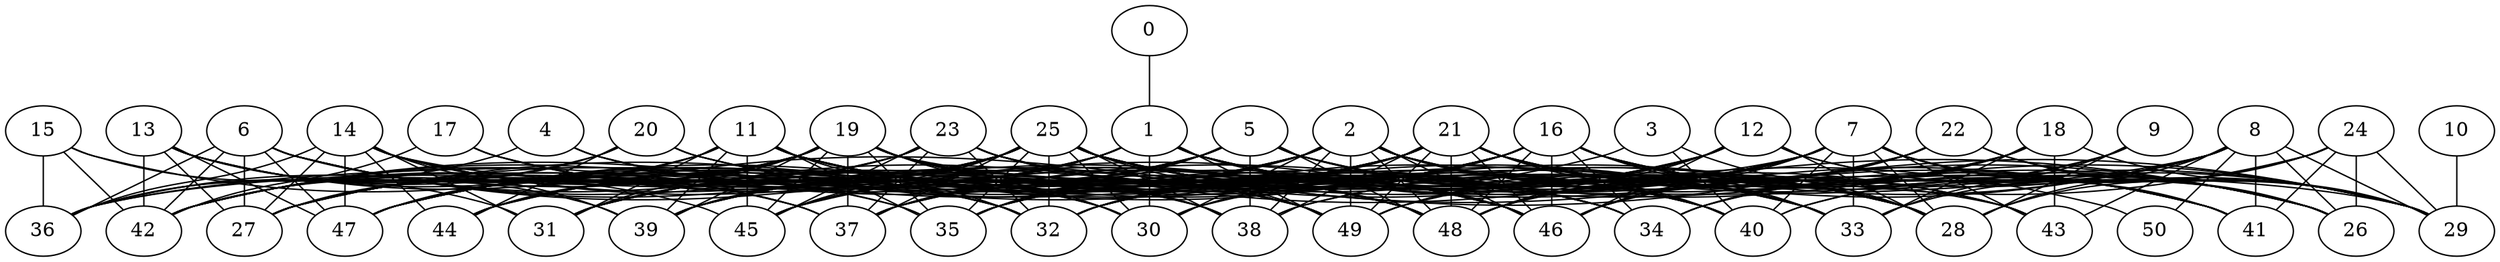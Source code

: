 graph G {
0;
1;
2;
3;
4;
5;
6;
7;
8;
9;
10;
11;
12;
13;
14;
15;
16;
17;
18;
19;
20;
21;
22;
23;
24;
25;
26;
27;
28;
29;
30;
31;
32;
33;
34;
35;
36;
37;
38;
39;
40;
41;
42;
43;
44;
45;
46;
47;
48;
49;
50;
1--43 ;
1--46 ;
1--39 ;
1--31 ;
1--45 ;
1--47 ;
1--27 ;
1--26 ;
1--28 ;
1--30 ;
1--41 ;
2--30 ;
2--49 ;
2--41 ;
2--27 ;
2--38 ;
2--48 ;
2--47 ;
2--37 ;
2--33 ;
2--26 ;
2--43 ;
2--35 ;
2--40 ;
2--45 ;
2--28 ;
2--42 ;
2--46 ;
3--40 ;
3--28 ;
3--39 ;
4--46 ;
4--30 ;
4--38 ;
4--36 ;
5--33 ;
5--38 ;
5--42 ;
5--37 ;
5--47 ;
5--48 ;
5--41 ;
5--45 ;
5--35 ;
5--29 ;
5--28 ;
6--37 ;
6--27 ;
6--42 ;
6--38 ;
6--47 ;
6--49 ;
6--36 ;
6--48 ;
6--46 ;
7--49 ;
7--29 ;
7--33 ;
7--28 ;
7--48 ;
7--40 ;
7--35 ;
7--41 ;
7--26 ;
7--32 ;
7--46 ;
7--36 ;
7--43 ;
7--37 ;
7--45 ;
8--36 ;
8--50 ;
8--28 ;
8--29 ;
8--34 ;
8--32 ;
8--41 ;
8--26 ;
8--30 ;
8--48 ;
8--40 ;
8--43 ;
9--28 ;
9--49 ;
9--34 ;
9--33 ;
10--29 ;
1--49 ;
11--39 ;
11--35 ;
11--45 ;
11--42 ;
11--27 ;
11--49 ;
11--38 ;
11--28 ;
11--47 ;
11--46 ;
11--32 ;
11--40 ;
11--34 ;
11--31 ;
12--46 ;
12--32 ;
12--49 ;
12--29 ;
12--26 ;
12--28 ;
12--31 ;
12--48 ;
12--35 ;
13--35 ;
13--45 ;
13--47 ;
13--37 ;
13--39 ;
13--27 ;
13--42 ;
13--32 ;
14--47 ;
14--32 ;
14--35 ;
14--43 ;
14--27 ;
14--48 ;
14--36 ;
14--31 ;
14--49 ;
14--37 ;
14--44 ;
14--39 ;
15--42 ;
15--32 ;
15--31 ;
15--36 ;
16--26 ;
16--27 ;
16--28 ;
16--34 ;
16--46 ;
16--41 ;
16--29 ;
16--35 ;
16--48 ;
16--32 ;
16--31 ;
16--30 ;
16--33 ;
16--47 ;
16--39 ;
17--48 ;
17--30 ;
17--42 ;
17--32 ;
18--38 ;
18--37 ;
18--34 ;
18--46 ;
18--29 ;
18--33 ;
18--43 ;
19--34 ;
19--28 ;
19--27 ;
19--45 ;
19--37 ;
19--46 ;
19--49 ;
19--48 ;
19--47 ;
19--31 ;
19--35 ;
19--42 ;
19--30 ;
19--39 ;
19--38 ;
19--44 ;
19--36 ;
19--33 ;
19--40 ;
19--29 ;
20--34 ;
20--48 ;
20--36 ;
20--44 ;
20--27 ;
20--33 ;
21--47 ;
21--29 ;
21--41 ;
21--26 ;
21--37 ;
21--43 ;
21--28 ;
21--33 ;
21--42 ;
21--39 ;
21--44 ;
21--31 ;
21--38 ;
21--48 ;
21--32 ;
21--49 ;
21--40 ;
21--46 ;
22--48 ;
22--26 ;
22--29 ;
22--44 ;
22--32 ;
22--46 ;
23--42 ;
23--34 ;
23--44 ;
23--48 ;
23--46 ;
23--45 ;
23--26 ;
23--40 ;
23--27 ;
23--37 ;
23--32 ;
24--38 ;
24--41 ;
24--28 ;
24--29 ;
24--40 ;
24--26 ;
24--33 ;
25--50 ;
25--49 ;
25--31 ;
25--44 ;
25--29 ;
25--34 ;
25--45 ;
25--27 ;
25--30 ;
25--46 ;
25--35 ;
25--28 ;
25--37 ;
25--38 ;
25--39 ;
25--42 ;
25--32 ;
25--40 ;
25--47 ;
25--33 ;
0--1 ;
}
